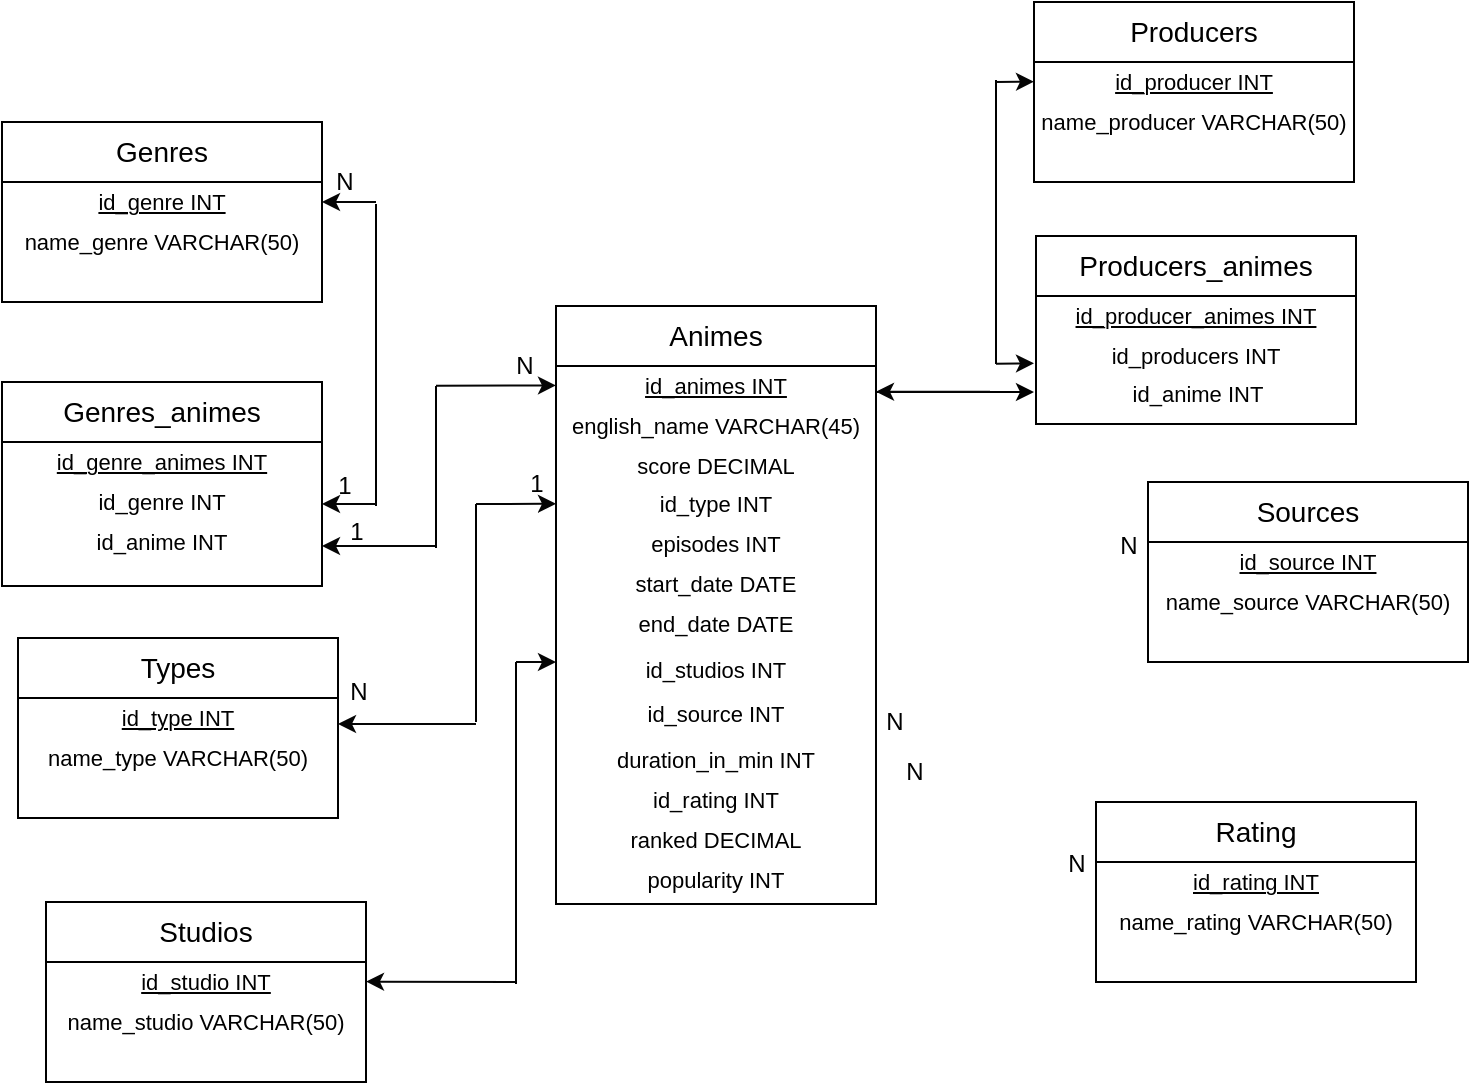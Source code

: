 <mxfile version="24.8.3">
  <diagram name="Page-1" id="FmNXVmiUKYO5AavIUr8t">
    <mxGraphModel dx="478" dy="246" grid="1" gridSize="10" guides="1" tooltips="1" connect="1" arrows="1" fold="1" page="1" pageScale="1" pageWidth="827" pageHeight="1169" math="0" shadow="0">
      <root>
        <mxCell id="0" />
        <mxCell id="1" parent="0" />
        <mxCell id="9YOkMzRPD7ddnAfmrJgy-1" value="" style="rounded=0;whiteSpace=wrap;html=1;" parent="1" vertex="1">
          <mxGeometry x="330" y="171" width="160" height="299" as="geometry" />
        </mxCell>
        <mxCell id="9YOkMzRPD7ddnAfmrJgy-2" value="&lt;font style=&quot;font-size: 14px;&quot;&gt;Animes&lt;/font&gt;" style="text;html=1;align=center;verticalAlign=middle;whiteSpace=wrap;rounded=0;" parent="1" vertex="1">
          <mxGeometry x="330" y="171" width="160" height="30" as="geometry" />
        </mxCell>
        <mxCell id="9YOkMzRPD7ddnAfmrJgy-3" value="" style="endArrow=none;html=1;rounded=0;exitX=1;exitY=1;exitDx=0;exitDy=0;entryX=0;entryY=1;entryDx=0;entryDy=0;" parent="1" source="9YOkMzRPD7ddnAfmrJgy-2" target="9YOkMzRPD7ddnAfmrJgy-2" edge="1">
          <mxGeometry width="50" height="50" relative="1" as="geometry">
            <mxPoint x="490" y="201" as="sourcePoint" />
            <mxPoint x="331" y="202" as="targetPoint" />
          </mxGeometry>
        </mxCell>
        <mxCell id="9YOkMzRPD7ddnAfmrJgy-4" value="&lt;font style=&quot;font-size: 11px;&quot;&gt;&lt;u&gt;id_animes INT&lt;/u&gt;&lt;/font&gt;" style="text;html=1;align=center;verticalAlign=middle;whiteSpace=wrap;rounded=0;" parent="1" vertex="1">
          <mxGeometry x="330" y="201" width="160" height="20" as="geometry" />
        </mxCell>
        <mxCell id="9YOkMzRPD7ddnAfmrJgy-5" value="&lt;font style=&quot;font-size: 11px;&quot;&gt;english_name VARCHAR(45)&lt;/font&gt;" style="text;html=1;align=center;verticalAlign=middle;whiteSpace=wrap;rounded=0;" parent="1" vertex="1">
          <mxGeometry x="330" y="221" width="160" height="20" as="geometry" />
        </mxCell>
        <mxCell id="9YOkMzRPD7ddnAfmrJgy-6" value="&lt;font style=&quot;font-size: 11px;&quot;&gt;score DECIMAL&lt;/font&gt;" style="text;html=1;align=center;verticalAlign=middle;whiteSpace=wrap;rounded=0;" parent="1" vertex="1">
          <mxGeometry x="330" y="241" width="160" height="20" as="geometry" />
        </mxCell>
        <mxCell id="9YOkMzRPD7ddnAfmrJgy-8" value="&lt;font style=&quot;font-size: 11px;&quot;&gt;id_type INT&lt;/font&gt;" style="text;html=1;align=center;verticalAlign=middle;whiteSpace=wrap;rounded=0;" parent="1" vertex="1">
          <mxGeometry x="330" y="260" width="160" height="20" as="geometry" />
        </mxCell>
        <mxCell id="9YOkMzRPD7ddnAfmrJgy-9" value="&lt;font style=&quot;font-size: 11px;&quot;&gt;episodes INT&lt;/font&gt;" style="text;html=1;align=center;verticalAlign=middle;whiteSpace=wrap;rounded=0;" parent="1" vertex="1">
          <mxGeometry x="330" y="280" width="160" height="20" as="geometry" />
        </mxCell>
        <mxCell id="9YOkMzRPD7ddnAfmrJgy-10" value="&lt;font style=&quot;font-size: 11px;&quot;&gt;start_date DATE&lt;/font&gt;" style="text;html=1;align=center;verticalAlign=middle;whiteSpace=wrap;rounded=0;" parent="1" vertex="1">
          <mxGeometry x="330" y="300" width="160" height="20" as="geometry" />
        </mxCell>
        <mxCell id="9YOkMzRPD7ddnAfmrJgy-11" value="&lt;font style=&quot;font-size: 11px;&quot;&gt;end_date DATE&lt;/font&gt;" style="text;html=1;align=center;verticalAlign=middle;whiteSpace=wrap;rounded=0;" parent="1" vertex="1">
          <mxGeometry x="330" y="320" width="160" height="20" as="geometry" />
        </mxCell>
        <mxCell id="9YOkMzRPD7ddnAfmrJgy-14" value="&lt;font style=&quot;font-size: 11px;&quot;&gt;id_source INT&lt;/font&gt;" style="text;html=1;align=center;verticalAlign=middle;whiteSpace=wrap;rounded=0;" parent="1" vertex="1">
          <mxGeometry x="330" y="365" width="160" height="20" as="geometry" />
        </mxCell>
        <mxCell id="9YOkMzRPD7ddnAfmrJgy-15" value="&lt;span style=&quot;font-size: 11px;&quot;&gt;duration_in_min INT&lt;/span&gt;" style="text;html=1;align=center;verticalAlign=middle;whiteSpace=wrap;rounded=0;" parent="1" vertex="1">
          <mxGeometry x="330" y="388" width="160" height="20" as="geometry" />
        </mxCell>
        <mxCell id="9YOkMzRPD7ddnAfmrJgy-16" value="&lt;span style=&quot;font-size: 11px;&quot;&gt;id_rating INT&lt;/span&gt;" style="text;html=1;align=center;verticalAlign=middle;whiteSpace=wrap;rounded=0;" parent="1" vertex="1">
          <mxGeometry x="330" y="408" width="160" height="20" as="geometry" />
        </mxCell>
        <mxCell id="9YOkMzRPD7ddnAfmrJgy-17" value="&lt;span style=&quot;font-size: 11px;&quot;&gt;ranked DECIMAL&lt;/span&gt;" style="text;html=1;align=center;verticalAlign=middle;whiteSpace=wrap;rounded=0;" parent="1" vertex="1">
          <mxGeometry x="330" y="428" width="160" height="20" as="geometry" />
        </mxCell>
        <mxCell id="9YOkMzRPD7ddnAfmrJgy-18" value="&lt;span style=&quot;font-size: 11px;&quot;&gt;popularity INT&lt;/span&gt;" style="text;html=1;align=center;verticalAlign=middle;whiteSpace=wrap;rounded=0;" parent="1" vertex="1">
          <mxGeometry x="330" y="448" width="160" height="20" as="geometry" />
        </mxCell>
        <mxCell id="9YOkMzRPD7ddnAfmrJgy-21" value="" style="rounded=0;whiteSpace=wrap;html=1;" parent="1" vertex="1">
          <mxGeometry x="53" y="79" width="160" height="90" as="geometry" />
        </mxCell>
        <mxCell id="9YOkMzRPD7ddnAfmrJgy-22" value="&lt;font style=&quot;font-size: 14px;&quot;&gt;Genres&lt;/font&gt;" style="text;html=1;align=center;verticalAlign=middle;whiteSpace=wrap;rounded=0;" parent="1" vertex="1">
          <mxGeometry x="53" y="79" width="160" height="30" as="geometry" />
        </mxCell>
        <mxCell id="9YOkMzRPD7ddnAfmrJgy-23" value="" style="endArrow=none;html=1;rounded=0;entryX=1;entryY=1;entryDx=0;entryDy=0;exitX=0;exitY=1;exitDx=0;exitDy=0;" parent="1" source="9YOkMzRPD7ddnAfmrJgy-22" target="9YOkMzRPD7ddnAfmrJgy-22" edge="1">
          <mxGeometry width="50" height="50" relative="1" as="geometry">
            <mxPoint x="63" y="110" as="sourcePoint" />
            <mxPoint x="193" y="99" as="targetPoint" />
          </mxGeometry>
        </mxCell>
        <mxCell id="9YOkMzRPD7ddnAfmrJgy-24" value="&lt;font style=&quot;font-size: 11px;&quot;&gt;&lt;u&gt;id_genre INT&lt;/u&gt;&lt;/font&gt;" style="text;html=1;align=center;verticalAlign=middle;whiteSpace=wrap;rounded=0;" parent="1" vertex="1">
          <mxGeometry x="53" y="109" width="160" height="20" as="geometry" />
        </mxCell>
        <mxCell id="9YOkMzRPD7ddnAfmrJgy-25" value="&lt;font style=&quot;font-size: 11px;&quot;&gt;name_genre VARCHAR(50)&lt;/font&gt;" style="text;html=1;align=center;verticalAlign=middle;whiteSpace=wrap;rounded=0;" parent="1" vertex="1">
          <mxGeometry x="53" y="129" width="160" height="20" as="geometry" />
        </mxCell>
        <mxCell id="9YOkMzRPD7ddnAfmrJgy-26" value="" style="rounded=0;whiteSpace=wrap;html=1;" parent="1" vertex="1">
          <mxGeometry x="61" y="337" width="160" height="90" as="geometry" />
        </mxCell>
        <mxCell id="9YOkMzRPD7ddnAfmrJgy-27" value="&lt;span style=&quot;font-size: 14px;&quot;&gt;Types&lt;/span&gt;" style="text;html=1;align=center;verticalAlign=middle;whiteSpace=wrap;rounded=0;" parent="1" vertex="1">
          <mxGeometry x="61" y="337" width="160" height="30" as="geometry" />
        </mxCell>
        <mxCell id="9YOkMzRPD7ddnAfmrJgy-28" value="" style="endArrow=none;html=1;rounded=0;entryX=1;entryY=1;entryDx=0;entryDy=0;exitX=0;exitY=1;exitDx=0;exitDy=0;" parent="1" source="9YOkMzRPD7ddnAfmrJgy-27" target="9YOkMzRPD7ddnAfmrJgy-27" edge="1">
          <mxGeometry width="50" height="50" relative="1" as="geometry">
            <mxPoint x="71" y="368" as="sourcePoint" />
            <mxPoint x="201" y="357" as="targetPoint" />
          </mxGeometry>
        </mxCell>
        <mxCell id="9YOkMzRPD7ddnAfmrJgy-29" value="&lt;font style=&quot;font-size: 11px;&quot;&gt;&lt;u&gt;id_type INT&lt;/u&gt;&lt;/font&gt;" style="text;html=1;align=center;verticalAlign=middle;whiteSpace=wrap;rounded=0;" parent="1" vertex="1">
          <mxGeometry x="61" y="367" width="160" height="20" as="geometry" />
        </mxCell>
        <mxCell id="9YOkMzRPD7ddnAfmrJgy-30" value="&lt;font style=&quot;font-size: 11px;&quot;&gt;name_type VARCHAR(50)&lt;/font&gt;" style="text;html=1;align=center;verticalAlign=middle;whiteSpace=wrap;rounded=0;" parent="1" vertex="1">
          <mxGeometry x="61" y="387" width="160" height="20" as="geometry" />
        </mxCell>
        <mxCell id="9YOkMzRPD7ddnAfmrJgy-31" value="" style="rounded=0;whiteSpace=wrap;html=1;" parent="1" vertex="1">
          <mxGeometry x="569" y="19" width="160" height="90" as="geometry" />
        </mxCell>
        <mxCell id="9YOkMzRPD7ddnAfmrJgy-32" value="&lt;span style=&quot;font-size: 14px;&quot;&gt;Producers&lt;/span&gt;" style="text;html=1;align=center;verticalAlign=middle;whiteSpace=wrap;rounded=0;" parent="1" vertex="1">
          <mxGeometry x="569" y="19" width="160" height="30" as="geometry" />
        </mxCell>
        <mxCell id="9YOkMzRPD7ddnAfmrJgy-33" value="" style="endArrow=none;html=1;rounded=0;entryX=1;entryY=1;entryDx=0;entryDy=0;exitX=0;exitY=1;exitDx=0;exitDy=0;" parent="1" source="9YOkMzRPD7ddnAfmrJgy-32" target="9YOkMzRPD7ddnAfmrJgy-32" edge="1">
          <mxGeometry width="50" height="50" relative="1" as="geometry">
            <mxPoint x="579" y="50" as="sourcePoint" />
            <mxPoint x="709" y="39" as="targetPoint" />
          </mxGeometry>
        </mxCell>
        <mxCell id="9YOkMzRPD7ddnAfmrJgy-34" value="&lt;font style=&quot;font-size: 11px;&quot;&gt;&lt;u&gt;id_producer INT&lt;/u&gt;&lt;/font&gt;" style="text;html=1;align=center;verticalAlign=middle;whiteSpace=wrap;rounded=0;" parent="1" vertex="1">
          <mxGeometry x="569" y="49" width="160" height="20" as="geometry" />
        </mxCell>
        <mxCell id="9YOkMzRPD7ddnAfmrJgy-35" value="&lt;font style=&quot;font-size: 11px;&quot;&gt;name_producer VARCHAR(50)&lt;/font&gt;" style="text;html=1;align=center;verticalAlign=middle;whiteSpace=wrap;rounded=0;" parent="1" vertex="1">
          <mxGeometry x="569" y="69" width="160" height="20" as="geometry" />
        </mxCell>
        <mxCell id="9YOkMzRPD7ddnAfmrJgy-36" value="" style="rounded=0;whiteSpace=wrap;html=1;" parent="1" vertex="1">
          <mxGeometry x="75" y="469" width="160" height="90" as="geometry" />
        </mxCell>
        <mxCell id="9YOkMzRPD7ddnAfmrJgy-37" value="&lt;font style=&quot;font-size: 14px;&quot;&gt;Studios&lt;/font&gt;" style="text;html=1;align=center;verticalAlign=middle;whiteSpace=wrap;rounded=0;" parent="1" vertex="1">
          <mxGeometry x="75" y="469" width="160" height="30" as="geometry" />
        </mxCell>
        <mxCell id="9YOkMzRPD7ddnAfmrJgy-38" value="" style="endArrow=none;html=1;rounded=0;entryX=1;entryY=1;entryDx=0;entryDy=0;exitX=0;exitY=1;exitDx=0;exitDy=0;" parent="1" source="9YOkMzRPD7ddnAfmrJgy-37" target="9YOkMzRPD7ddnAfmrJgy-37" edge="1">
          <mxGeometry width="50" height="50" relative="1" as="geometry">
            <mxPoint x="85" y="500" as="sourcePoint" />
            <mxPoint x="215" y="489" as="targetPoint" />
          </mxGeometry>
        </mxCell>
        <mxCell id="9YOkMzRPD7ddnAfmrJgy-39" value="&lt;font style=&quot;font-size: 11px;&quot;&gt;&lt;u&gt;id_studio INT&lt;/u&gt;&lt;/font&gt;" style="text;html=1;align=center;verticalAlign=middle;whiteSpace=wrap;rounded=0;" parent="1" vertex="1">
          <mxGeometry x="75" y="499" width="160" height="20" as="geometry" />
        </mxCell>
        <mxCell id="9YOkMzRPD7ddnAfmrJgy-40" value="&lt;font style=&quot;font-size: 11px;&quot;&gt;name_studio VARCHAR(50)&lt;/font&gt;" style="text;html=1;align=center;verticalAlign=middle;whiteSpace=wrap;rounded=0;" parent="1" vertex="1">
          <mxGeometry x="75" y="519" width="160" height="20" as="geometry" />
        </mxCell>
        <mxCell id="9YOkMzRPD7ddnAfmrJgy-41" value="" style="rounded=0;whiteSpace=wrap;html=1;" parent="1" vertex="1">
          <mxGeometry x="626" y="259" width="160" height="90" as="geometry" />
        </mxCell>
        <mxCell id="9YOkMzRPD7ddnAfmrJgy-42" value="&lt;font style=&quot;font-size: 14px;&quot;&gt;Sources&lt;/font&gt;" style="text;html=1;align=center;verticalAlign=middle;whiteSpace=wrap;rounded=0;" parent="1" vertex="1">
          <mxGeometry x="626" y="259" width="160" height="30" as="geometry" />
        </mxCell>
        <mxCell id="9YOkMzRPD7ddnAfmrJgy-43" value="" style="endArrow=none;html=1;rounded=0;entryX=1;entryY=1;entryDx=0;entryDy=0;exitX=0;exitY=1;exitDx=0;exitDy=0;" parent="1" source="9YOkMzRPD7ddnAfmrJgy-42" target="9YOkMzRPD7ddnAfmrJgy-42" edge="1">
          <mxGeometry width="50" height="50" relative="1" as="geometry">
            <mxPoint x="636" y="290" as="sourcePoint" />
            <mxPoint x="766" y="279" as="targetPoint" />
          </mxGeometry>
        </mxCell>
        <mxCell id="9YOkMzRPD7ddnAfmrJgy-44" value="&lt;font style=&quot;font-size: 11px;&quot;&gt;&lt;u&gt;id_source INT&lt;/u&gt;&lt;/font&gt;" style="text;html=1;align=center;verticalAlign=middle;whiteSpace=wrap;rounded=0;" parent="1" vertex="1">
          <mxGeometry x="626" y="289" width="160" height="20" as="geometry" />
        </mxCell>
        <mxCell id="9YOkMzRPD7ddnAfmrJgy-45" value="&lt;font style=&quot;font-size: 11px;&quot;&gt;name_source VARCHAR(50)&lt;/font&gt;" style="text;html=1;align=center;verticalAlign=middle;whiteSpace=wrap;rounded=0;" parent="1" vertex="1">
          <mxGeometry x="626" y="309" width="160" height="20" as="geometry" />
        </mxCell>
        <mxCell id="9YOkMzRPD7ddnAfmrJgy-46" value="" style="rounded=0;whiteSpace=wrap;html=1;" parent="1" vertex="1">
          <mxGeometry x="600" y="419" width="160" height="90" as="geometry" />
        </mxCell>
        <mxCell id="9YOkMzRPD7ddnAfmrJgy-47" value="&lt;font style=&quot;font-size: 14px;&quot;&gt;Rating&lt;/font&gt;" style="text;html=1;align=center;verticalAlign=middle;whiteSpace=wrap;rounded=0;" parent="1" vertex="1">
          <mxGeometry x="600" y="419" width="160" height="30" as="geometry" />
        </mxCell>
        <mxCell id="9YOkMzRPD7ddnAfmrJgy-48" value="" style="endArrow=none;html=1;rounded=0;entryX=1;entryY=1;entryDx=0;entryDy=0;exitX=0;exitY=1;exitDx=0;exitDy=0;" parent="1" source="9YOkMzRPD7ddnAfmrJgy-47" target="9YOkMzRPD7ddnAfmrJgy-47" edge="1">
          <mxGeometry width="50" height="50" relative="1" as="geometry">
            <mxPoint x="610" y="450" as="sourcePoint" />
            <mxPoint x="740" y="439" as="targetPoint" />
          </mxGeometry>
        </mxCell>
        <mxCell id="9YOkMzRPD7ddnAfmrJgy-49" value="&lt;font style=&quot;font-size: 11px;&quot;&gt;&lt;u&gt;id_rating INT&lt;/u&gt;&lt;/font&gt;" style="text;html=1;align=center;verticalAlign=middle;whiteSpace=wrap;rounded=0;" parent="1" vertex="1">
          <mxGeometry x="600" y="449" width="160" height="20" as="geometry" />
        </mxCell>
        <mxCell id="9YOkMzRPD7ddnAfmrJgy-50" value="&lt;font style=&quot;font-size: 11px;&quot;&gt;name_rating VARCHAR(50)&lt;/font&gt;" style="text;html=1;align=center;verticalAlign=middle;whiteSpace=wrap;rounded=0;" parent="1" vertex="1">
          <mxGeometry x="600" y="469" width="160" height="20" as="geometry" />
        </mxCell>
        <mxCell id="9YOkMzRPD7ddnAfmrJgy-59" value="N" style="text;html=1;align=center;verticalAlign=middle;whiteSpace=wrap;rounded=0;" parent="1" vertex="1">
          <mxGeometry x="215" y="94" width="19" height="30" as="geometry" />
        </mxCell>
        <mxCell id="9YOkMzRPD7ddnAfmrJgy-60" value="N" style="text;html=1;align=center;verticalAlign=middle;whiteSpace=wrap;rounded=0;" parent="1" vertex="1">
          <mxGeometry x="222" y="349" width="19" height="30" as="geometry" />
        </mxCell>
        <mxCell id="9YOkMzRPD7ddnAfmrJgy-63" value="N" style="text;html=1;align=center;verticalAlign=middle;whiteSpace=wrap;rounded=0;" parent="1" vertex="1">
          <mxGeometry x="607" y="276" width="19" height="30" as="geometry" />
        </mxCell>
        <mxCell id="9YOkMzRPD7ddnAfmrJgy-64" value="N" style="text;html=1;align=center;verticalAlign=middle;whiteSpace=wrap;rounded=0;" parent="1" vertex="1">
          <mxGeometry x="581" y="435" width="19" height="30" as="geometry" />
        </mxCell>
        <mxCell id="9YOkMzRPD7ddnAfmrJgy-65" value="N" style="text;html=1;align=center;verticalAlign=middle;whiteSpace=wrap;rounded=0;" parent="1" vertex="1">
          <mxGeometry x="305" y="186" width="19" height="30" as="geometry" />
        </mxCell>
        <mxCell id="9YOkMzRPD7ddnAfmrJgy-66" value="1" style="text;html=1;align=center;verticalAlign=middle;whiteSpace=wrap;rounded=0;" parent="1" vertex="1">
          <mxGeometry x="311" y="245" width="19" height="30" as="geometry" />
        </mxCell>
        <mxCell id="9YOkMzRPD7ddnAfmrJgy-68" value="N" style="text;html=1;align=center;verticalAlign=middle;whiteSpace=wrap;rounded=0;" parent="1" vertex="1">
          <mxGeometry x="490" y="364" width="19" height="30" as="geometry" />
        </mxCell>
        <mxCell id="9YOkMzRPD7ddnAfmrJgy-69" value="N" style="text;html=1;align=center;verticalAlign=middle;whiteSpace=wrap;rounded=0;" parent="1" vertex="1">
          <mxGeometry x="500" y="389" width="19" height="30" as="geometry" />
        </mxCell>
        <mxCell id="aycwFpnfC6f0KNS7ArPK-1" value="" style="rounded=0;whiteSpace=wrap;html=1;" vertex="1" parent="1">
          <mxGeometry x="53" y="209" width="160" height="102" as="geometry" />
        </mxCell>
        <mxCell id="aycwFpnfC6f0KNS7ArPK-2" value="&lt;font style=&quot;font-size: 14px;&quot;&gt;Genres_animes&lt;/font&gt;" style="text;html=1;align=center;verticalAlign=middle;whiteSpace=wrap;rounded=0;" vertex="1" parent="1">
          <mxGeometry x="53" y="209" width="160" height="30" as="geometry" />
        </mxCell>
        <mxCell id="aycwFpnfC6f0KNS7ArPK-3" value="" style="endArrow=none;html=1;rounded=0;entryX=1;entryY=1;entryDx=0;entryDy=0;exitX=0;exitY=1;exitDx=0;exitDy=0;" edge="1" parent="1" source="aycwFpnfC6f0KNS7ArPK-2" target="aycwFpnfC6f0KNS7ArPK-2">
          <mxGeometry width="50" height="50" relative="1" as="geometry">
            <mxPoint x="63" y="240" as="sourcePoint" />
            <mxPoint x="193" y="229" as="targetPoint" />
          </mxGeometry>
        </mxCell>
        <mxCell id="aycwFpnfC6f0KNS7ArPK-4" value="&lt;font style=&quot;font-size: 11px;&quot;&gt;&lt;u&gt;id_genre_animes INT&lt;/u&gt;&lt;/font&gt;" style="text;html=1;align=center;verticalAlign=middle;whiteSpace=wrap;rounded=0;" vertex="1" parent="1">
          <mxGeometry x="53" y="239" width="160" height="20" as="geometry" />
        </mxCell>
        <mxCell id="aycwFpnfC6f0KNS7ArPK-5" value="&lt;font style=&quot;font-size: 11px;&quot;&gt;id_genre INT&lt;/font&gt;" style="text;html=1;align=center;verticalAlign=middle;whiteSpace=wrap;rounded=0;" vertex="1" parent="1">
          <mxGeometry x="53" y="259" width="160" height="20" as="geometry" />
        </mxCell>
        <mxCell id="aycwFpnfC6f0KNS7ArPK-7" value="&lt;font style=&quot;font-size: 11px;&quot;&gt;id_anime INT&lt;/font&gt;" style="text;html=1;align=center;verticalAlign=middle;whiteSpace=wrap;rounded=0;" vertex="1" parent="1">
          <mxGeometry x="53" y="279" width="160" height="20" as="geometry" />
        </mxCell>
        <mxCell id="aycwFpnfC6f0KNS7ArPK-8" value="" style="endArrow=classic;html=1;rounded=0;entryX=1;entryY=0.5;entryDx=0;entryDy=0;strokeColor=#050505;" edge="1" parent="1" target="9YOkMzRPD7ddnAfmrJgy-24">
          <mxGeometry width="50" height="50" relative="1" as="geometry">
            <mxPoint x="240" y="119" as="sourcePoint" />
            <mxPoint x="320" y="131" as="targetPoint" />
          </mxGeometry>
        </mxCell>
        <mxCell id="aycwFpnfC6f0KNS7ArPK-9" value="" style="endArrow=none;html=1;rounded=0;" edge="1" parent="1">
          <mxGeometry width="50" height="50" relative="1" as="geometry">
            <mxPoint x="240" y="271" as="sourcePoint" />
            <mxPoint x="240" y="120" as="targetPoint" />
          </mxGeometry>
        </mxCell>
        <mxCell id="aycwFpnfC6f0KNS7ArPK-10" value="" style="endArrow=classic;html=1;rounded=0;entryX=1;entryY=0.5;entryDx=0;entryDy=0;strokeColor=#050505;" edge="1" parent="1">
          <mxGeometry width="50" height="50" relative="1" as="geometry">
            <mxPoint x="240" y="270" as="sourcePoint" />
            <mxPoint x="213" y="270" as="targetPoint" />
          </mxGeometry>
        </mxCell>
        <mxCell id="aycwFpnfC6f0KNS7ArPK-11" value="" style="endArrow=classic;html=1;rounded=0;entryX=1;entryY=0.5;entryDx=0;entryDy=0;strokeColor=#050505;" edge="1" parent="1">
          <mxGeometry width="50" height="50" relative="1" as="geometry">
            <mxPoint x="270" y="291" as="sourcePoint" />
            <mxPoint x="213" y="291" as="targetPoint" />
          </mxGeometry>
        </mxCell>
        <mxCell id="aycwFpnfC6f0KNS7ArPK-12" value="" style="endArrow=none;html=1;rounded=0;" edge="1" parent="1">
          <mxGeometry width="50" height="50" relative="1" as="geometry">
            <mxPoint x="270" y="292" as="sourcePoint" />
            <mxPoint x="270" y="211" as="targetPoint" />
          </mxGeometry>
        </mxCell>
        <mxCell id="aycwFpnfC6f0KNS7ArPK-13" value="" style="endArrow=classic;html=1;rounded=0;entryX=0;entryY=0;entryDx=0;entryDy=0;strokeColor=#050505;" edge="1" parent="1">
          <mxGeometry width="50" height="50" relative="1" as="geometry">
            <mxPoint x="270" y="210.85" as="sourcePoint" />
            <mxPoint x="330.0" y="210.71" as="targetPoint" />
          </mxGeometry>
        </mxCell>
        <mxCell id="aycwFpnfC6f0KNS7ArPK-14" value="" style="endArrow=classic;html=1;rounded=0;entryX=1;entryY=0.5;entryDx=0;entryDy=0;strokeColor=#050505;" edge="1" parent="1">
          <mxGeometry width="50" height="50" relative="1" as="geometry">
            <mxPoint x="290" y="380" as="sourcePoint" />
            <mxPoint x="221" y="380" as="targetPoint" />
          </mxGeometry>
        </mxCell>
        <mxCell id="aycwFpnfC6f0KNS7ArPK-15" value="" style="endArrow=none;html=1;rounded=0;" edge="1" parent="1">
          <mxGeometry width="50" height="50" relative="1" as="geometry">
            <mxPoint x="290" y="379" as="sourcePoint" />
            <mxPoint x="290" y="270" as="targetPoint" />
          </mxGeometry>
        </mxCell>
        <mxCell id="aycwFpnfC6f0KNS7ArPK-16" value="" style="endArrow=classic;html=1;rounded=0;entryX=0;entryY=0;entryDx=0;entryDy=0;strokeColor=#050505;" edge="1" parent="1">
          <mxGeometry width="50" height="50" relative="1" as="geometry">
            <mxPoint x="290" y="270" as="sourcePoint" />
            <mxPoint x="330.0" y="269.89" as="targetPoint" />
          </mxGeometry>
        </mxCell>
        <mxCell id="aycwFpnfC6f0KNS7ArPK-17" value="1" style="text;html=1;align=center;verticalAlign=middle;whiteSpace=wrap;rounded=0;" vertex="1" parent="1">
          <mxGeometry x="221" y="269" width="19" height="30" as="geometry" />
        </mxCell>
        <mxCell id="aycwFpnfC6f0KNS7ArPK-19" value="1" style="text;html=1;align=center;verticalAlign=middle;whiteSpace=wrap;rounded=0;" vertex="1" parent="1">
          <mxGeometry x="215" y="246" width="19" height="30" as="geometry" />
        </mxCell>
        <mxCell id="aycwFpnfC6f0KNS7ArPK-20" value="" style="endArrow=classic;html=1;rounded=0;entryX=1;entryY=0.5;entryDx=0;entryDy=0;strokeColor=#050505;" edge="1" parent="1">
          <mxGeometry width="50" height="50" relative="1" as="geometry">
            <mxPoint x="310" y="509" as="sourcePoint" />
            <mxPoint x="235" y="508.8" as="targetPoint" />
          </mxGeometry>
        </mxCell>
        <mxCell id="aycwFpnfC6f0KNS7ArPK-21" value="" style="endArrow=none;html=1;rounded=0;" edge="1" parent="1">
          <mxGeometry width="50" height="50" relative="1" as="geometry">
            <mxPoint x="310" y="510" as="sourcePoint" />
            <mxPoint x="310" y="349" as="targetPoint" />
          </mxGeometry>
        </mxCell>
        <mxCell id="aycwFpnfC6f0KNS7ArPK-22" value="&lt;font style=&quot;font-size: 11px;&quot;&gt;id_studios INT&lt;/font&gt;" style="text;html=1;align=center;verticalAlign=middle;whiteSpace=wrap;rounded=0;" vertex="1" parent="1">
          <mxGeometry x="330" y="343" width="160" height="20" as="geometry" />
        </mxCell>
        <mxCell id="aycwFpnfC6f0KNS7ArPK-23" value="" style="endArrow=classic;html=1;rounded=0;entryX=0;entryY=0;entryDx=0;entryDy=0;strokeColor=#050505;" edge="1" parent="1">
          <mxGeometry width="50" height="50" relative="1" as="geometry">
            <mxPoint x="310" y="349" as="sourcePoint" />
            <mxPoint x="330.0" y="349" as="targetPoint" />
          </mxGeometry>
        </mxCell>
        <mxCell id="aycwFpnfC6f0KNS7ArPK-24" value="" style="rounded=0;whiteSpace=wrap;html=1;" vertex="1" parent="1">
          <mxGeometry x="570" y="136" width="160" height="94" as="geometry" />
        </mxCell>
        <mxCell id="aycwFpnfC6f0KNS7ArPK-25" value="&lt;span style=&quot;font-size: 14px;&quot;&gt;Producers_animes&lt;/span&gt;" style="text;html=1;align=center;verticalAlign=middle;whiteSpace=wrap;rounded=0;" vertex="1" parent="1">
          <mxGeometry x="570" y="136" width="160" height="30" as="geometry" />
        </mxCell>
        <mxCell id="aycwFpnfC6f0KNS7ArPK-26" value="" style="endArrow=none;html=1;rounded=0;entryX=1;entryY=1;entryDx=0;entryDy=0;exitX=0;exitY=1;exitDx=0;exitDy=0;" edge="1" parent="1" source="aycwFpnfC6f0KNS7ArPK-25" target="aycwFpnfC6f0KNS7ArPK-25">
          <mxGeometry width="50" height="50" relative="1" as="geometry">
            <mxPoint x="580" y="167" as="sourcePoint" />
            <mxPoint x="710" y="156" as="targetPoint" />
          </mxGeometry>
        </mxCell>
        <mxCell id="aycwFpnfC6f0KNS7ArPK-27" value="&lt;font style=&quot;font-size: 11px;&quot;&gt;&lt;u&gt;id_producer_animes INT&lt;/u&gt;&lt;/font&gt;" style="text;html=1;align=center;verticalAlign=middle;whiteSpace=wrap;rounded=0;" vertex="1" parent="1">
          <mxGeometry x="570" y="166" width="160" height="20" as="geometry" />
        </mxCell>
        <mxCell id="aycwFpnfC6f0KNS7ArPK-28" value="&lt;font style=&quot;font-size: 11px;&quot;&gt;id_producers INT&lt;/font&gt;" style="text;html=1;align=center;verticalAlign=middle;whiteSpace=wrap;rounded=0;" vertex="1" parent="1">
          <mxGeometry x="570" y="186" width="160" height="20" as="geometry" />
        </mxCell>
        <mxCell id="aycwFpnfC6f0KNS7ArPK-29" value="&lt;font style=&quot;font-size: 11px;&quot;&gt;id_anime INT&lt;/font&gt;" style="text;html=1;align=center;verticalAlign=middle;whiteSpace=wrap;rounded=0;" vertex="1" parent="1">
          <mxGeometry x="571" y="205" width="160" height="20" as="geometry" />
        </mxCell>
        <mxCell id="aycwFpnfC6f0KNS7ArPK-30" value="" style="endArrow=none;html=1;rounded=0;" edge="1" parent="1">
          <mxGeometry width="50" height="50" relative="1" as="geometry">
            <mxPoint x="550" y="200" as="sourcePoint" />
            <mxPoint x="550" y="58" as="targetPoint" />
          </mxGeometry>
        </mxCell>
        <mxCell id="aycwFpnfC6f0KNS7ArPK-31" value="" style="endArrow=classic;html=1;rounded=0;entryX=0;entryY=0;entryDx=0;entryDy=0;strokeColor=#050505;" edge="1" parent="1">
          <mxGeometry width="50" height="50" relative="1" as="geometry">
            <mxPoint x="550" y="59" as="sourcePoint" />
            <mxPoint x="569.0" y="58.83" as="targetPoint" />
          </mxGeometry>
        </mxCell>
        <mxCell id="aycwFpnfC6f0KNS7ArPK-32" value="" style="endArrow=classic;html=1;rounded=0;entryX=0;entryY=0;entryDx=0;entryDy=0;strokeColor=#050505;" edge="1" parent="1">
          <mxGeometry width="50" height="50" relative="1" as="geometry">
            <mxPoint x="550" y="199.84" as="sourcePoint" />
            <mxPoint x="569.0" y="199.67" as="targetPoint" />
          </mxGeometry>
        </mxCell>
        <mxCell id="aycwFpnfC6f0KNS7ArPK-34" value="" style="endArrow=classic;html=1;rounded=0;exitX=1;exitY=0.75;exitDx=0;exitDy=0;" edge="1" parent="1">
          <mxGeometry width="50" height="50" relative="1" as="geometry">
            <mxPoint x="490" y="214" as="sourcePoint" />
            <mxPoint x="569" y="214" as="targetPoint" />
          </mxGeometry>
        </mxCell>
        <mxCell id="aycwFpnfC6f0KNS7ArPK-35" value="" style="endArrow=classic;html=1;rounded=0;entryX=1;entryY=0.5;entryDx=0;entryDy=0;strokeColor=#050505;" edge="1" parent="1">
          <mxGeometry width="50" height="50" relative="1" as="geometry">
            <mxPoint x="547" y="213.83" as="sourcePoint" />
            <mxPoint x="490" y="213.83" as="targetPoint" />
          </mxGeometry>
        </mxCell>
      </root>
    </mxGraphModel>
  </diagram>
</mxfile>
